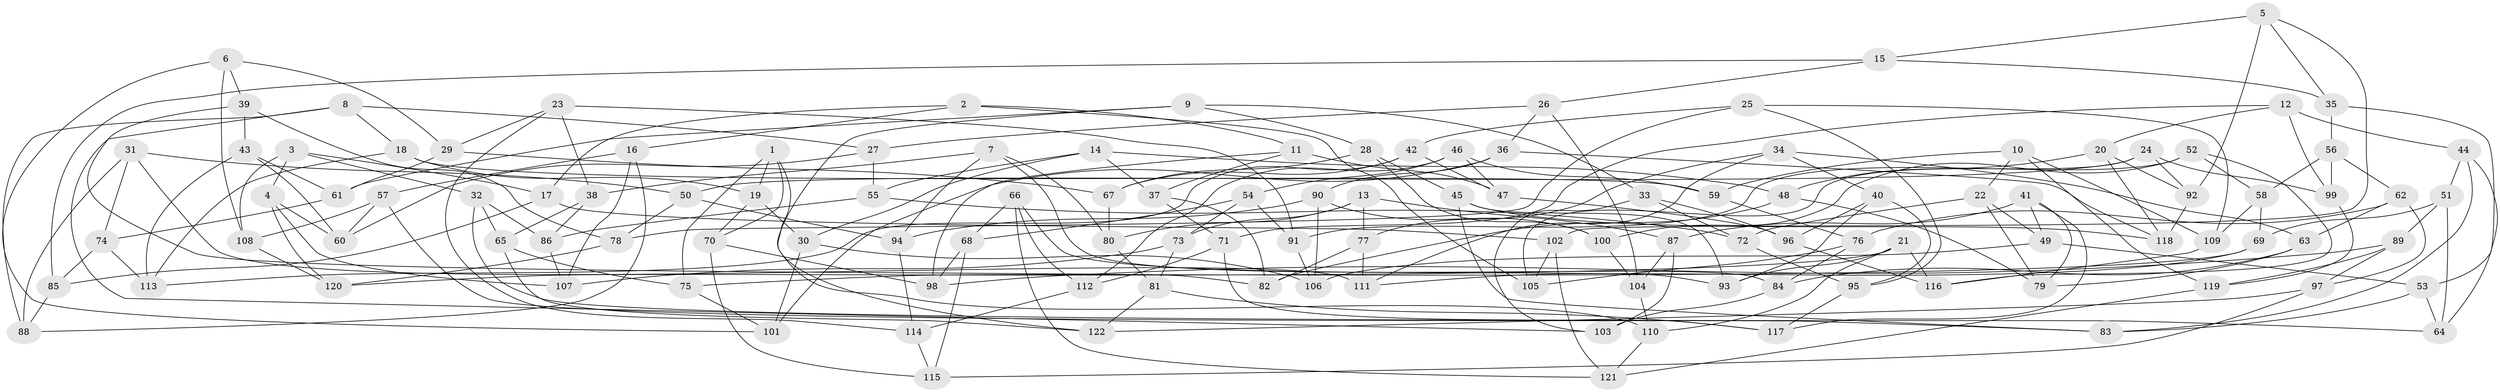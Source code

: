 // coarse degree distribution, {5: 0.15714285714285714, 4: 0.24285714285714285, 6: 0.5857142857142857, 3: 0.014285714285714285}
// Generated by graph-tools (version 1.1) at 2025/52/02/27/25 19:52:34]
// undirected, 122 vertices, 244 edges
graph export_dot {
graph [start="1"]
  node [color=gray90,style=filled];
  1;
  2;
  3;
  4;
  5;
  6;
  7;
  8;
  9;
  10;
  11;
  12;
  13;
  14;
  15;
  16;
  17;
  18;
  19;
  20;
  21;
  22;
  23;
  24;
  25;
  26;
  27;
  28;
  29;
  30;
  31;
  32;
  33;
  34;
  35;
  36;
  37;
  38;
  39;
  40;
  41;
  42;
  43;
  44;
  45;
  46;
  47;
  48;
  49;
  50;
  51;
  52;
  53;
  54;
  55;
  56;
  57;
  58;
  59;
  60;
  61;
  62;
  63;
  64;
  65;
  66;
  67;
  68;
  69;
  70;
  71;
  72;
  73;
  74;
  75;
  76;
  77;
  78;
  79;
  80;
  81;
  82;
  83;
  84;
  85;
  86;
  87;
  88;
  89;
  90;
  91;
  92;
  93;
  94;
  95;
  96;
  97;
  98;
  99;
  100;
  101;
  102;
  103;
  104;
  105;
  106;
  107;
  108;
  109;
  110;
  111;
  112;
  113;
  114;
  115;
  116;
  117;
  118;
  119;
  120;
  121;
  122;
  1 -- 75;
  1 -- 70;
  1 -- 110;
  1 -- 19;
  2 -- 105;
  2 -- 11;
  2 -- 17;
  2 -- 16;
  3 -- 17;
  3 -- 4;
  3 -- 32;
  3 -- 108;
  4 -- 120;
  4 -- 107;
  4 -- 60;
  5 -- 92;
  5 -- 35;
  5 -- 102;
  5 -- 15;
  6 -- 101;
  6 -- 29;
  6 -- 39;
  6 -- 108;
  7 -- 84;
  7 -- 80;
  7 -- 38;
  7 -- 94;
  8 -- 103;
  8 -- 18;
  8 -- 88;
  8 -- 27;
  9 -- 122;
  9 -- 28;
  9 -- 61;
  9 -- 33;
  10 -- 59;
  10 -- 109;
  10 -- 119;
  10 -- 22;
  11 -- 98;
  11 -- 47;
  11 -- 37;
  12 -- 20;
  12 -- 99;
  12 -- 71;
  12 -- 44;
  13 -- 87;
  13 -- 73;
  13 -- 80;
  13 -- 77;
  14 -- 30;
  14 -- 37;
  14 -- 48;
  14 -- 55;
  15 -- 26;
  15 -- 35;
  15 -- 85;
  16 -- 88;
  16 -- 57;
  16 -- 107;
  17 -- 102;
  17 -- 85;
  18 -- 59;
  18 -- 19;
  18 -- 113;
  19 -- 70;
  19 -- 30;
  20 -- 48;
  20 -- 118;
  20 -- 92;
  21 -- 120;
  21 -- 116;
  21 -- 110;
  21 -- 93;
  22 -- 79;
  22 -- 72;
  22 -- 49;
  23 -- 29;
  23 -- 91;
  23 -- 114;
  23 -- 38;
  24 -- 92;
  24 -- 99;
  24 -- 105;
  24 -- 50;
  25 -- 42;
  25 -- 78;
  25 -- 109;
  25 -- 95;
  26 -- 36;
  26 -- 27;
  26 -- 104;
  27 -- 55;
  27 -- 60;
  28 -- 67;
  28 -- 100;
  28 -- 45;
  29 -- 67;
  29 -- 61;
  30 -- 106;
  30 -- 101;
  31 -- 88;
  31 -- 50;
  31 -- 74;
  31 -- 111;
  32 -- 65;
  32 -- 64;
  32 -- 86;
  33 -- 103;
  33 -- 72;
  33 -- 96;
  34 -- 63;
  34 -- 77;
  34 -- 111;
  34 -- 40;
  35 -- 53;
  35 -- 56;
  36 -- 118;
  36 -- 90;
  36 -- 101;
  37 -- 82;
  37 -- 71;
  38 -- 65;
  38 -- 86;
  39 -- 43;
  39 -- 82;
  39 -- 78;
  40 -- 93;
  40 -- 95;
  40 -- 96;
  41 -- 79;
  41 -- 49;
  41 -- 87;
  41 -- 117;
  42 -- 67;
  42 -- 47;
  42 -- 113;
  43 -- 113;
  43 -- 61;
  43 -- 60;
  44 -- 51;
  44 -- 64;
  44 -- 83;
  45 -- 118;
  45 -- 93;
  45 -- 83;
  46 -- 54;
  46 -- 59;
  46 -- 47;
  46 -- 112;
  47 -- 96;
  48 -- 79;
  48 -- 82;
  49 -- 106;
  49 -- 53;
  50 -- 78;
  50 -- 94;
  51 -- 89;
  51 -- 69;
  51 -- 64;
  52 -- 116;
  52 -- 91;
  52 -- 58;
  52 -- 100;
  53 -- 64;
  53 -- 83;
  54 -- 68;
  54 -- 91;
  54 -- 73;
  55 -- 72;
  55 -- 86;
  56 -- 99;
  56 -- 58;
  56 -- 62;
  57 -- 60;
  57 -- 108;
  57 -- 83;
  58 -- 69;
  58 -- 109;
  59 -- 76;
  61 -- 74;
  62 -- 76;
  62 -- 63;
  62 -- 97;
  63 -- 79;
  63 -- 84;
  65 -- 122;
  65 -- 75;
  66 -- 68;
  66 -- 121;
  66 -- 112;
  66 -- 93;
  67 -- 80;
  68 -- 115;
  68 -- 98;
  69 -- 111;
  69 -- 75;
  70 -- 115;
  70 -- 98;
  71 -- 117;
  71 -- 112;
  72 -- 95;
  73 -- 107;
  73 -- 81;
  74 -- 85;
  74 -- 113;
  75 -- 101;
  76 -- 84;
  76 -- 105;
  77 -- 111;
  77 -- 82;
  78 -- 120;
  80 -- 81;
  81 -- 122;
  81 -- 117;
  84 -- 103;
  85 -- 88;
  86 -- 107;
  87 -- 104;
  87 -- 103;
  89 -- 98;
  89 -- 119;
  89 -- 97;
  90 -- 100;
  90 -- 106;
  90 -- 94;
  91 -- 106;
  92 -- 118;
  94 -- 114;
  95 -- 117;
  96 -- 116;
  97 -- 122;
  97 -- 115;
  99 -- 119;
  100 -- 104;
  102 -- 105;
  102 -- 121;
  104 -- 110;
  108 -- 120;
  109 -- 116;
  110 -- 121;
  112 -- 114;
  114 -- 115;
  119 -- 121;
}
